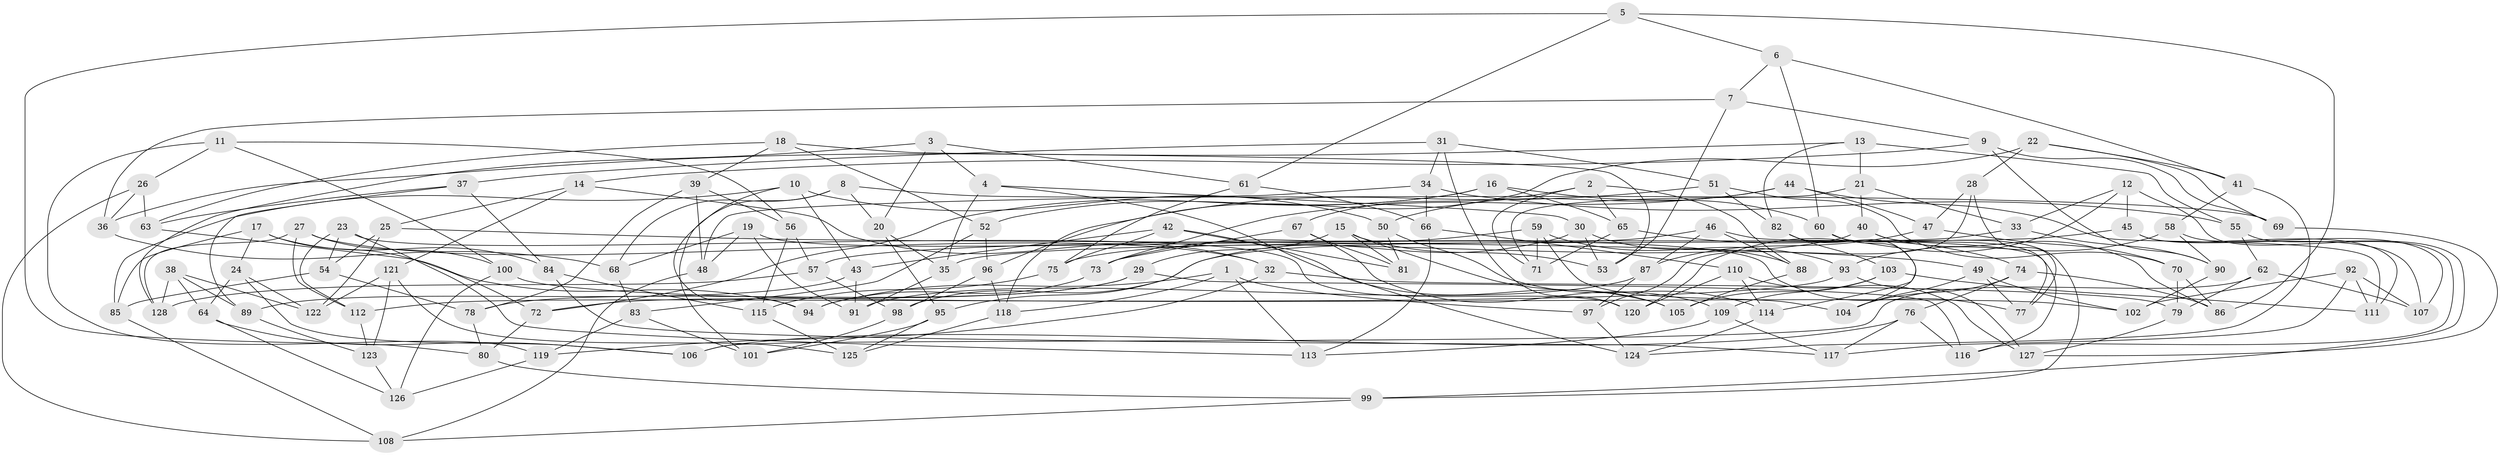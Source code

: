 // coarse degree distribution, {6: 0.525, 5: 0.075, 4: 0.4}
// Generated by graph-tools (version 1.1) at 2025/52/02/27/25 19:52:29]
// undirected, 128 vertices, 256 edges
graph export_dot {
graph [start="1"]
  node [color=gray90,style=filled];
  1;
  2;
  3;
  4;
  5;
  6;
  7;
  8;
  9;
  10;
  11;
  12;
  13;
  14;
  15;
  16;
  17;
  18;
  19;
  20;
  21;
  22;
  23;
  24;
  25;
  26;
  27;
  28;
  29;
  30;
  31;
  32;
  33;
  34;
  35;
  36;
  37;
  38;
  39;
  40;
  41;
  42;
  43;
  44;
  45;
  46;
  47;
  48;
  49;
  50;
  51;
  52;
  53;
  54;
  55;
  56;
  57;
  58;
  59;
  60;
  61;
  62;
  63;
  64;
  65;
  66;
  67;
  68;
  69;
  70;
  71;
  72;
  73;
  74;
  75;
  76;
  77;
  78;
  79;
  80;
  81;
  82;
  83;
  84;
  85;
  86;
  87;
  88;
  89;
  90;
  91;
  92;
  93;
  94;
  95;
  96;
  97;
  98;
  99;
  100;
  101;
  102;
  103;
  104;
  105;
  106;
  107;
  108;
  109;
  110;
  111;
  112;
  113;
  114;
  115;
  116;
  117;
  118;
  119;
  120;
  121;
  122;
  123;
  124;
  125;
  126;
  127;
  128;
  1 -- 94;
  1 -- 97;
  1 -- 113;
  1 -- 118;
  2 -- 67;
  2 -- 65;
  2 -- 88;
  2 -- 71;
  3 -- 128;
  3 -- 20;
  3 -- 4;
  3 -- 61;
  4 -- 124;
  4 -- 35;
  4 -- 30;
  5 -- 6;
  5 -- 61;
  5 -- 80;
  5 -- 86;
  6 -- 41;
  6 -- 60;
  6 -- 7;
  7 -- 53;
  7 -- 9;
  7 -- 36;
  8 -- 68;
  8 -- 20;
  8 -- 69;
  8 -- 101;
  9 -- 69;
  9 -- 14;
  9 -- 90;
  10 -- 94;
  10 -- 43;
  10 -- 50;
  10 -- 85;
  11 -- 56;
  11 -- 119;
  11 -- 26;
  11 -- 100;
  12 -- 45;
  12 -- 33;
  12 -- 116;
  12 -- 120;
  13 -- 55;
  13 -- 82;
  13 -- 36;
  13 -- 21;
  14 -- 32;
  14 -- 25;
  14 -- 121;
  15 -- 81;
  15 -- 53;
  15 -- 105;
  15 -- 29;
  16 -- 72;
  16 -- 52;
  16 -- 65;
  16 -- 60;
  17 -- 85;
  17 -- 24;
  17 -- 72;
  17 -- 84;
  18 -- 63;
  18 -- 39;
  18 -- 52;
  18 -- 53;
  19 -- 48;
  19 -- 68;
  19 -- 77;
  19 -- 91;
  20 -- 95;
  20 -- 35;
  21 -- 71;
  21 -- 40;
  21 -- 33;
  22 -- 118;
  22 -- 69;
  22 -- 28;
  22 -- 41;
  23 -- 113;
  23 -- 112;
  23 -- 54;
  23 -- 120;
  24 -- 64;
  24 -- 122;
  24 -- 106;
  25 -- 122;
  25 -- 54;
  25 -- 49;
  26 -- 108;
  26 -- 36;
  26 -- 63;
  27 -- 32;
  27 -- 128;
  27 -- 100;
  27 -- 112;
  28 -- 97;
  28 -- 77;
  28 -- 47;
  29 -- 72;
  29 -- 78;
  29 -- 116;
  30 -- 53;
  30 -- 95;
  30 -- 88;
  31 -- 120;
  31 -- 37;
  31 -- 34;
  31 -- 51;
  32 -- 119;
  32 -- 79;
  33 -- 90;
  33 -- 35;
  34 -- 66;
  34 -- 55;
  34 -- 48;
  35 -- 91;
  36 -- 68;
  37 -- 84;
  37 -- 89;
  37 -- 63;
  38 -- 122;
  38 -- 64;
  38 -- 89;
  38 -- 128;
  39 -- 48;
  39 -- 56;
  39 -- 78;
  40 -- 77;
  40 -- 86;
  40 -- 75;
  41 -- 124;
  41 -- 58;
  42 -- 105;
  42 -- 43;
  42 -- 75;
  42 -- 81;
  43 -- 89;
  43 -- 91;
  44 -- 47;
  44 -- 73;
  44 -- 50;
  44 -- 111;
  45 -- 111;
  45 -- 57;
  45 -- 107;
  46 -- 116;
  46 -- 98;
  46 -- 87;
  46 -- 88;
  47 -- 87;
  47 -- 70;
  48 -- 108;
  49 -- 104;
  49 -- 102;
  49 -- 77;
  50 -- 114;
  50 -- 81;
  51 -- 70;
  51 -- 82;
  51 -- 96;
  52 -- 83;
  52 -- 96;
  54 -- 85;
  54 -- 78;
  55 -- 62;
  55 -- 99;
  56 -- 115;
  56 -- 57;
  57 -- 98;
  57 -- 128;
  58 -- 93;
  58 -- 90;
  58 -- 107;
  59 -- 93;
  59 -- 104;
  59 -- 71;
  59 -- 73;
  60 -- 114;
  60 -- 99;
  61 -- 75;
  61 -- 66;
  62 -- 106;
  62 -- 107;
  62 -- 79;
  63 -- 94;
  64 -- 126;
  64 -- 106;
  65 -- 71;
  65 -- 74;
  66 -- 110;
  66 -- 113;
  67 -- 81;
  67 -- 73;
  67 -- 109;
  68 -- 83;
  69 -- 127;
  70 -- 86;
  70 -- 79;
  72 -- 80;
  73 -- 94;
  74 -- 76;
  74 -- 104;
  74 -- 86;
  75 -- 115;
  76 -- 116;
  76 -- 106;
  76 -- 117;
  78 -- 80;
  79 -- 127;
  80 -- 99;
  82 -- 104;
  82 -- 103;
  83 -- 101;
  83 -- 119;
  84 -- 115;
  84 -- 117;
  85 -- 108;
  87 -- 91;
  87 -- 97;
  88 -- 105;
  89 -- 123;
  90 -- 102;
  92 -- 111;
  92 -- 107;
  92 -- 102;
  92 -- 117;
  93 -- 112;
  93 -- 127;
  95 -- 101;
  95 -- 125;
  96 -- 118;
  96 -- 98;
  97 -- 124;
  98 -- 101;
  99 -- 108;
  100 -- 102;
  100 -- 126;
  103 -- 111;
  103 -- 109;
  103 -- 105;
  109 -- 117;
  109 -- 113;
  110 -- 127;
  110 -- 120;
  110 -- 114;
  112 -- 123;
  114 -- 124;
  115 -- 125;
  118 -- 125;
  119 -- 126;
  121 -- 123;
  121 -- 122;
  121 -- 125;
  123 -- 126;
}
